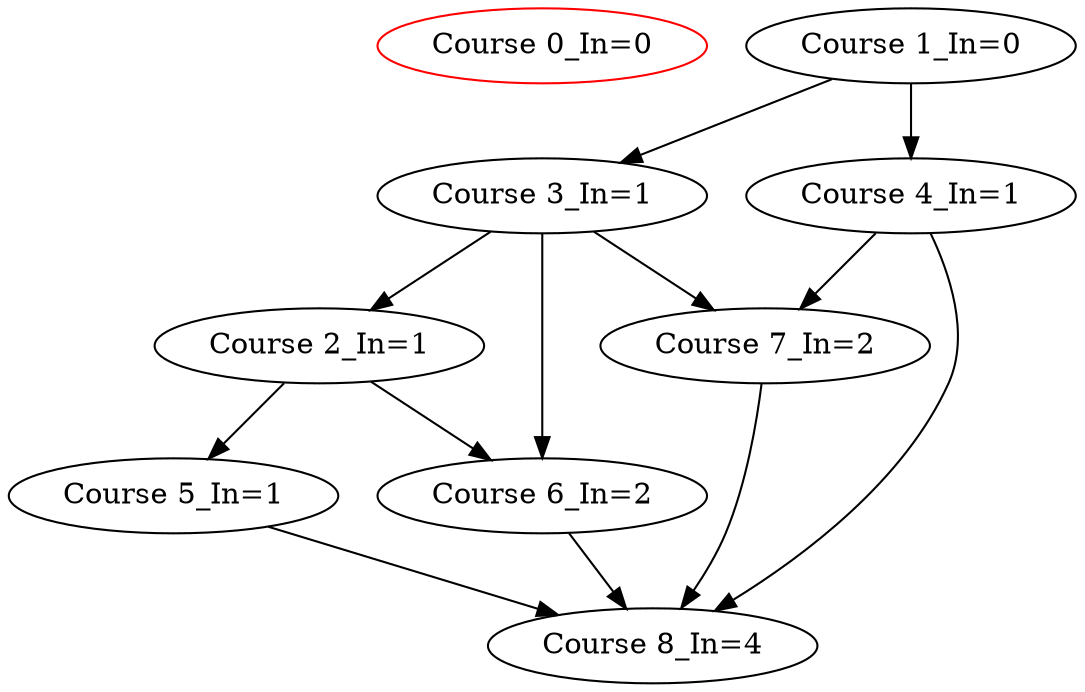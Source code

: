 digraph TopologicalSort {
"Course 0_In=0" -> {"Course 2_In=1"} [style=invis]
"Course 0_In=0" -> {"Course 3_In=1"} [style=invis]
"Course 0_In=0" -> {"Course 4_In=1"} [style=invis]
"Course 1_In=0" -> {"Course 3_In=1"} 
"Course 1_In=0" -> {"Course 4_In=1"} 
"Course 2_In=1" -> {"Course 5_In=1"} 
"Course 2_In=1" -> {"Course 6_In=2"} 
"Course 3_In=1" -> {"Course 2_In=1"} 
"Course 3_In=1" -> {"Course 6_In=2"} 
"Course 3_In=1" -> {"Course 7_In=2"} 
"Course 4_In=1" -> {"Course 7_In=2"} 
"Course 4_In=1" -> {"Course 8_In=4"} 
"Course 5_In=1" -> {"Course 8_In=4"} 
"Course 6_In=2" -> {"Course 8_In=4"} 
"Course 7_In=2" -> {"Course 8_In=4"} 
"Course 0_In=0" [color=red]
"Course 1_In=0"
"Course 2_In=1"
"Course 3_In=1"
"Course 4_In=1"
"Course 5_In=1"
"Course 6_In=2"
"Course 7_In=2"
"Course 8_In=4"
}

